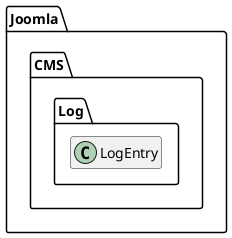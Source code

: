 @startuml
set namespaceSeparator \\
hide members
hide << alias >> circle

class Joomla\\CMS\\Log\\LogEntry
@enduml
